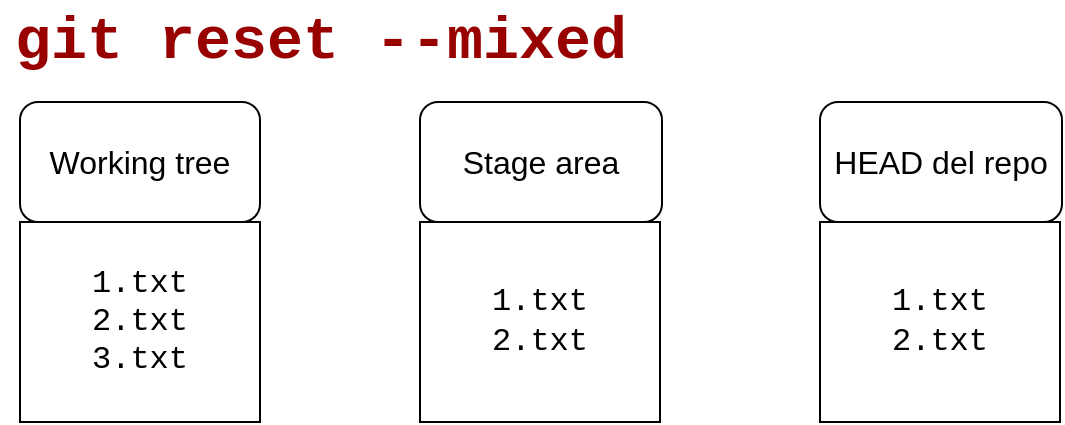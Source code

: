 <mxfile version="12.1.3" type="device" pages="1"><diagram id="7UydB9aWDGw2bEgtvklw" name="Page-1"><mxGraphModel dx="690" dy="497" grid="1" gridSize="10" guides="1" tooltips="1" connect="1" arrows="1" fold="1" page="1" pageScale="1" pageWidth="1169" pageHeight="827" math="0" shadow="0"><root><mxCell id="0"/><mxCell id="1" parent="0"/><mxCell id="lINo1w4QjSEPydlvOQjH-1" value="&lt;font style=&quot;font-size: 16px&quot;&gt;Working tree&lt;/font&gt;" style="rounded=1;whiteSpace=wrap;html=1;" parent="1" vertex="1"><mxGeometry x="40" y="176" width="120" height="60" as="geometry"/></mxCell><mxCell id="lINo1w4QjSEPydlvOQjH-3" value="&lt;font style=&quot;font-size: 16px&quot;&gt;Stage area&lt;/font&gt;" style="rounded=1;whiteSpace=wrap;html=1;" parent="1" vertex="1"><mxGeometry x="240" y="176" width="121" height="60" as="geometry"/></mxCell><mxCell id="0VxmAH_zFiunsmAskSCL-1" value="&lt;font style=&quot;font-size: 16px&quot; face=&quot;Courier New&quot;&gt;1.txt&lt;br&gt;2.txt&lt;br&gt;&lt;/font&gt;" style="rounded=0;whiteSpace=wrap;html=1;fillColor=none;labelPosition=center;verticalLabelPosition=middle;align=center;verticalAlign=middle;" vertex="1" parent="1"><mxGeometry x="240" y="236" width="120" height="100" as="geometry"/></mxCell><mxCell id="0VxmAH_zFiunsmAskSCL-2" value="&lt;font style=&quot;font-size: 16px&quot;&gt;HEAD del repo&lt;/font&gt;" style="rounded=1;whiteSpace=wrap;html=1;" vertex="1" parent="1"><mxGeometry x="440" y="176" width="121" height="60" as="geometry"/></mxCell><mxCell id="0VxmAH_zFiunsmAskSCL-3" value="&lt;font style=&quot;font-size: 16px&quot; face=&quot;Courier New&quot;&gt;1.txt&lt;br&gt;2.txt&lt;br&gt;&lt;/font&gt;" style="rounded=0;whiteSpace=wrap;html=1;fillColor=none;labelPosition=center;verticalLabelPosition=middle;align=center;verticalAlign=middle;" vertex="1" parent="1"><mxGeometry x="440" y="236" width="120" height="100" as="geometry"/></mxCell><mxCell id="0VxmAH_zFiunsmAskSCL-4" value="&lt;font style=&quot;font-size: 16px&quot; face=&quot;Courier New&quot;&gt;1.txt&lt;br&gt;2.txt&lt;br&gt;3.txt&lt;br&gt;&lt;/font&gt;" style="rounded=0;whiteSpace=wrap;html=1;fillColor=none;labelPosition=center;verticalLabelPosition=middle;align=center;verticalAlign=middle;" vertex="1" parent="1"><mxGeometry x="40" y="236" width="120" height="100" as="geometry"/></mxCell><mxCell id="0VxmAH_zFiunsmAskSCL-5" value="git reset --mixed" style="text;html=1;resizable=0;autosize=1;align=center;verticalAlign=middle;points=[];fillColor=none;strokeColor=none;rounded=0;shadow=0;comic=0;fontSize=30;fontColor=#990000;labelPosition=center;verticalLabelPosition=middle;fontFamily=Courier New;labelBackgroundColor=#ffffff;fontStyle=1" vertex="1" parent="1"><mxGeometry x="30" y="125" width="320" height="40" as="geometry"/></mxCell></root></mxGraphModel></diagram></mxfile>